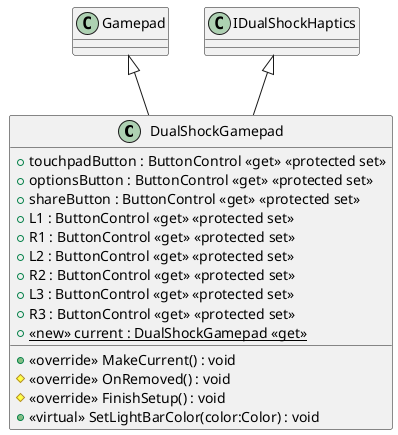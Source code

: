 @startuml
class DualShockGamepad {
    + touchpadButton : ButtonControl <<get>> <<protected set>>
    + optionsButton : ButtonControl <<get>> <<protected set>>
    + shareButton : ButtonControl <<get>> <<protected set>>
    + L1 : ButtonControl <<get>> <<protected set>>
    + R1 : ButtonControl <<get>> <<protected set>>
    + L2 : ButtonControl <<get>> <<protected set>>
    + R2 : ButtonControl <<get>> <<protected set>>
    + L3 : ButtonControl <<get>> <<protected set>>
    + R3 : ButtonControl <<get>> <<protected set>>
    + <<new>> {static} current : DualShockGamepad <<get>>
    + <<override>> MakeCurrent() : void
    # <<override>> OnRemoved() : void
    # <<override>> FinishSetup() : void
    + <<virtual>> SetLightBarColor(color:Color) : void
}
Gamepad <|-- DualShockGamepad
IDualShockHaptics <|-- DualShockGamepad
@enduml
